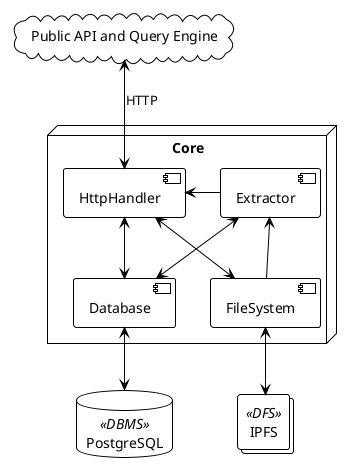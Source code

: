 @startuml
!theme plain

node Core {
    component Database as meta
    component FileSystem as files
    component HttpHandler as http
    component Extractor as extract
}

collections IPFS <<DFS>>
files <--> IPFS

database PostgreSQL <<DBMS>>
meta <--> PostgreSQL

http <--> files
http <--> meta
http <-right- extract
extract <-down- files
extract <-down-> meta

cloud "Public API and Query Engine" as client
client <--> http : HTTP
@enduml
